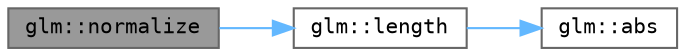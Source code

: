 digraph "glm::normalize"
{
 // LATEX_PDF_SIZE
  bgcolor="transparent";
  edge [fontname=Terminal,fontsize=10,labelfontname=Helvetica,labelfontsize=10];
  node [fontname=Terminal,fontsize=10,shape=box,height=0.2,width=0.4];
  rankdir="LR";
  Node1 [label="glm::normalize",height=0.2,width=0.4,color="gray40", fillcolor="grey60", style="filled", fontcolor="black",tooltip=" "];
  Node1 -> Node2 [color="steelblue1",style="solid"];
  Node2 [label="glm::length",height=0.2,width=0.4,color="grey40", fillcolor="white", style="filled",URL="$namespaceglm.html#abcd8538aa95a8963803ec42c2fd654cd",tooltip=" "];
  Node2 -> Node3 [color="steelblue1",style="solid"];
  Node3 [label="glm::abs",height=0.2,width=0.4,color="grey40", fillcolor="white", style="filled",URL="$group__core__func__common.html#ga439e60a72eadecfeda2df5449c613a64",tooltip=" "];
}
